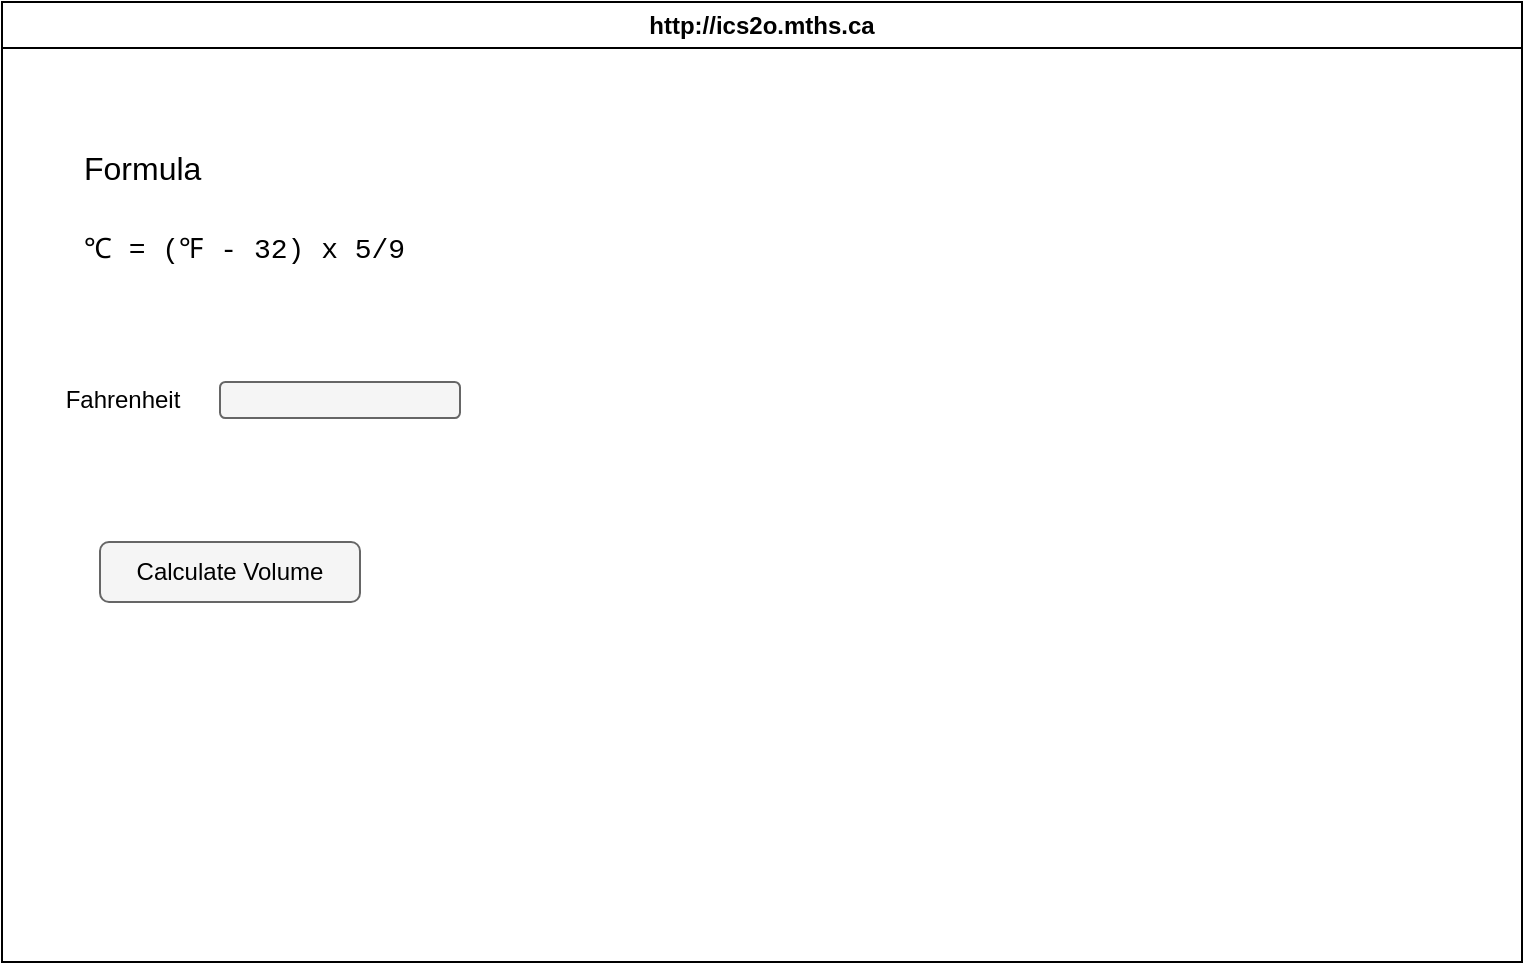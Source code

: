 <mxfile>
    <diagram id="HIP3nbAZw_EuaXWnEj3U" name="Page-1">
        <mxGraphModel dx="1086" dy="743" grid="1" gridSize="10" guides="1" tooltips="1" connect="1" arrows="1" fold="1" page="1" pageScale="1" pageWidth="850" pageHeight="1100" background="#ffffff" math="0" shadow="0">
            <root>
                <mxCell id="0"/>
                <mxCell id="1" parent="0"/>
                <mxCell id="7" value="&lt;font color=&quot;#000000&quot;&gt;http://ics2o.mths.ca&lt;/font&gt;" style="swimlane;whiteSpace=wrap;html=1;fillColor=#FFFFFF;" parent="1" vertex="1">
                    <mxGeometry x="40" y="40" width="760" height="480" as="geometry"/>
                </mxCell>
                <mxCell id="10" value="" style="rounded=1;whiteSpace=wrap;html=1;fillColor=#f5f5f5;fontColor=#333333;strokeColor=#666666;" parent="7" vertex="1">
                    <mxGeometry x="109" y="190" width="120" height="18" as="geometry"/>
                </mxCell>
                <mxCell id="8" value="Calculate Volume" style="rounded=1;whiteSpace=wrap;html=1;fillColor=#f5f5f5;fontColor=#000000;strokeColor=#666666;" parent="1" vertex="1">
                    <mxGeometry x="89" y="310" width="130" height="30" as="geometry"/>
                </mxCell>
                <mxCell id="9" value="Fahrenheit" style="text;html=1;align=center;verticalAlign=middle;resizable=0;points=[];autosize=1;strokeColor=none;fillColor=none;fontColor=#000000;" parent="1" vertex="1">
                    <mxGeometry x="60" y="224" width="80" height="30" as="geometry"/>
                </mxCell>
                <mxCell id="11" value="&lt;font style=&quot;font-size: 16px;&quot;&gt;Formula&lt;br&gt;&lt;br&gt;&lt;span style=&quot;font-family: Consolas, &amp;quot;Courier New&amp;quot;, monospace; font-size: 14px;&quot;&gt;℃ = (℉ - 32) x 5/9&lt;/span&gt;&lt;span style=&quot;font-family: monospace; font-size: 0px;&quot;&gt;%3CmxGraphModel%3E%3Croot%3E%3CmxCell%20id%3D%220%22%2F%3E%3CmxCell%20id%3D%221%22%20parent%3D%220%22%2F%3E%3CmxCell%20id%3D%222%22%20value%3D%22%22%20style%3D%22rounded%3D1%3BwhiteSpace%3Dwrap%3Bhtml%3D1%3BfillColor%3D%23f5f5f5%3BfontColor%3D%23333333%3BstrokeColor%3D%23666666%3B%22%20vertex%3D%221%22%20parent%3D%221%22%3E%3CmxGeometry%20x%3D%22129%22%20y%3D%22230%22%20width%3D%22120%22%20height%3D%2218%22%20as%3D%22geometry%22%2F%3E%3C%2FmxCell%3E%3CmxCell%20id%3D%223%22%20value%3D%22%22%20style%3D%22rounded%3D1%3BwhiteSpace%3Dwrap%3Bhtml%3D1%3BfillColor%3D%23f5f5f5%3BfontColor%3D%23333333%3BstrokeColor%3D%23666666%3B%22%20vertex%3D%221%22%20parent%3D%221%22%3E%3CmxGeometry%20x%3D%22129%22%20y%3D%22271%22%20width%3D%22120%22%20height%3D%2218%22%20as%3D%22geometry%22%2F%3E%3C%2FmxCell%3E%3CmxCell%20id%3D%224%22%20value%3D%22%22%20style%3D%22rounded%3D1%3BwhiteSpace%3Dwrap%3Bhtml%3D1%3BfillColor%3D%23f5f5f5%3BfontColor%3D%23333333%3BstrokeColor%3D%23666666%3B%22%20vertex%3D%221%22%20parent%3D%221%22%3E%3CmxGeometry%20x%3D%22129%22%20y%3D%22312%22%20width%3D%22120%22%20height%3D%2218%22%20as%3D%22geometry%22%2F%3E%3C%2FmxCell%3E%3CmxCell%20id%3D%225%22%20value%3D%22Calculate%20Area%22%20style%3D%22rounded%3D1%3BwhiteSpace%3Dwrap%3Bhtml%3D1%3BfillColor%3D%23f5f5f5%3BfontColor%3D%23000000%3BstrokeColor%3D%23666666%3B%22%20vertex%3D%221%22%20parent%3D%221%22%3E%3CmxGeometry%20x%3D%2270%22%20y%3D%22360%22%20width%3D%22130%22%20height%3D%2230%22%20as%3D%22geometry%22%2F%3E%3C%2FmxCell%3E%3CmxCell%20id%3D%226%22%20value%3D%22%26lt%3Bfont%20style%3D%26quot%3Bfont-size%3A%2016px%3B%26quot%3B%26gt%3BFormula%26lt%3Bbr%26gt%3B%26lt%3Bbr%26gt%3BA%20%3D%20(L%20x%20W%20x%20H)%20%2F%203%26lt%3Bbr%26gt%3B%26lt%3B%2Ffont%26gt%3B%22%20style%3D%22text%3Bhtml%3D1%3Balign%3Dleft%3BverticalAlign%3Dmiddle%3Bresizable%3D0%3Bpoints%3D%5B%5D%3Bautosize%3D1%3BstrokeColor%3Dnone%3BfillColor%3Dnone%3BstrokeWidth%3D1%3BfontColor%3D%23000000%3BlabelBackgroundColor%3Dnone%3B%22%20vertex%3D%221%22%20parent%3D%221%22%3E%3CmxGeometry%20x%3D%2279%22%20y%3D%22108%22%20width%3D%22150%22%20height%3D%2270%22%20as%3D%22geometry%22%2F%3E%3C%2FmxCell%3E%3C%2Froot%3E%3C%2FmxGraphModel%3E&lt;/span&gt;&lt;br&gt;&lt;/font&gt;" style="text;html=1;align=left;verticalAlign=middle;resizable=0;points=[];autosize=1;strokeColor=none;fillColor=none;strokeWidth=1;fontColor=#000000;labelBackgroundColor=none;" parent="1" vertex="1">
                    <mxGeometry x="79" y="108" width="180" height="70" as="geometry"/>
                </mxCell>
            </root>
        </mxGraphModel>
    </diagram>
</mxfile>